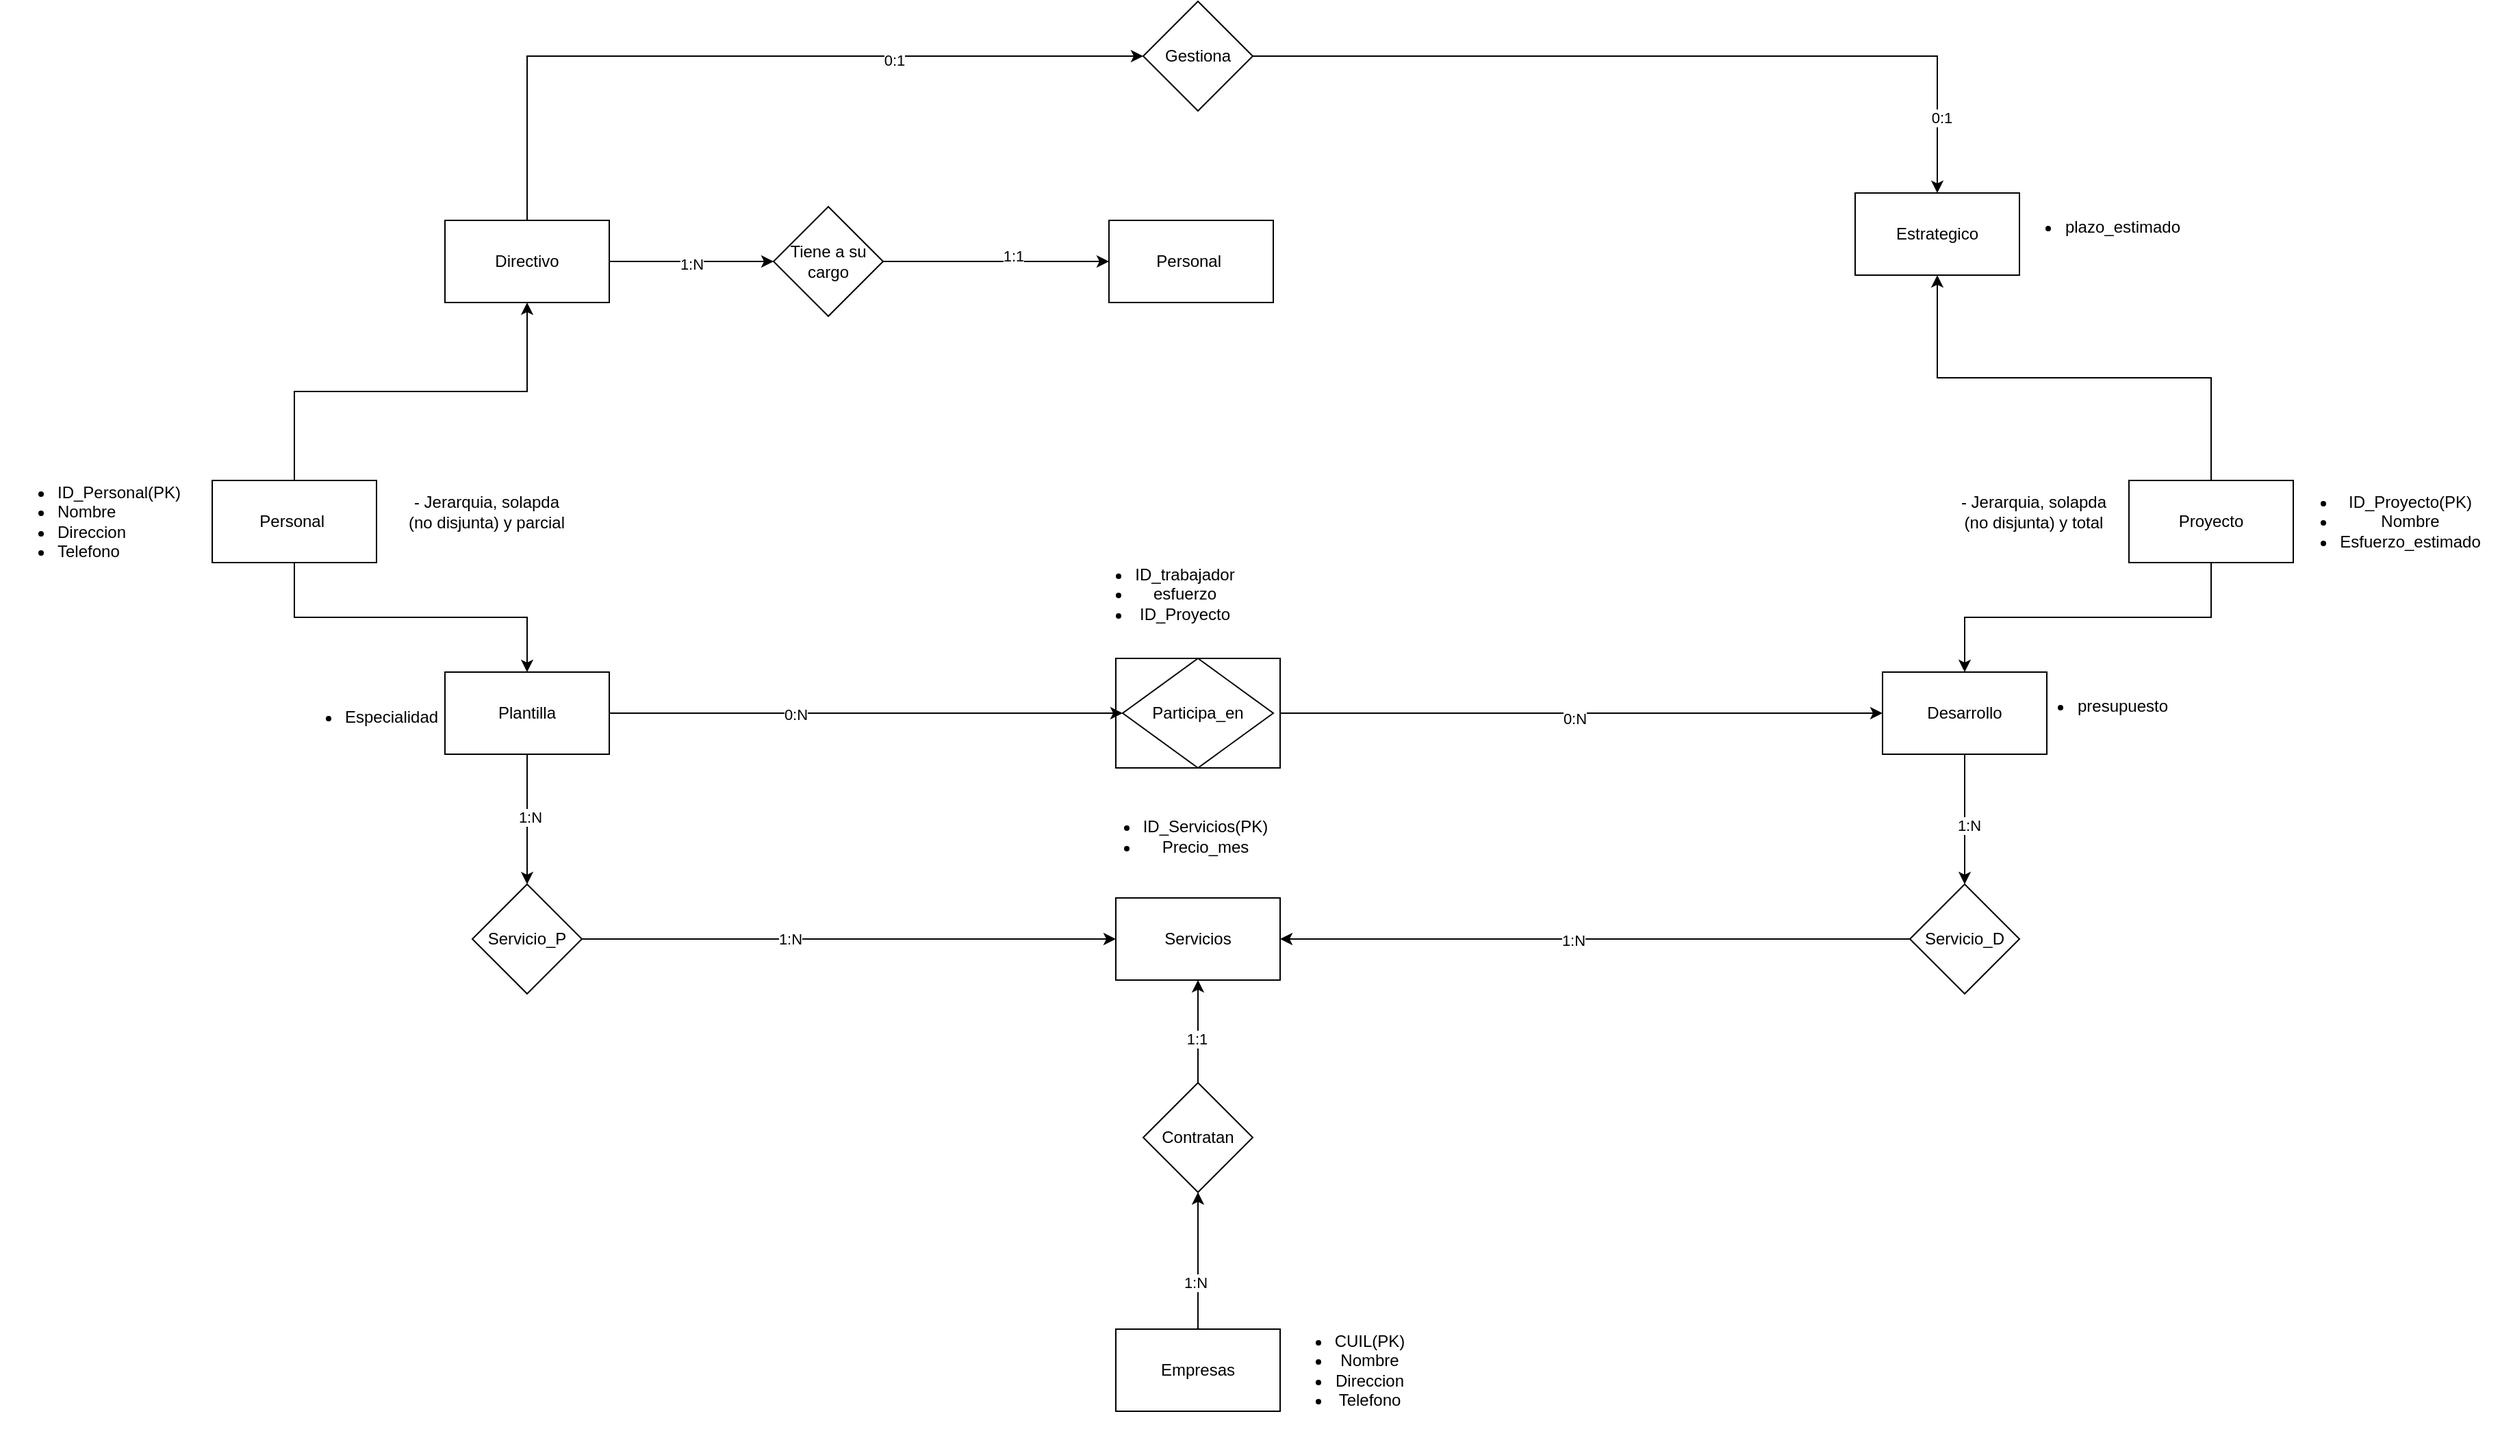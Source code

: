<mxfile version="27.2.0">
  <diagram name="Página-1" id="fAKa5wEhksW1KPNqO4qL">
    <mxGraphModel dx="3318" dy="2520" grid="1" gridSize="10" guides="1" tooltips="1" connect="1" arrows="1" fold="1" page="1" pageScale="1" pageWidth="827" pageHeight="1169" math="0" shadow="0">
      <root>
        <mxCell id="0" />
        <mxCell id="1" parent="0" />
        <mxCell id="CAV7gjcMgvDfOAJaHkwh-51" value="" style="rounded=0;whiteSpace=wrap;html=1;" vertex="1" parent="1">
          <mxGeometry x="620" y="380" width="120" height="80" as="geometry" />
        </mxCell>
        <mxCell id="CAV7gjcMgvDfOAJaHkwh-5" value="" style="edgeStyle=orthogonalEdgeStyle;rounded=0;orthogonalLoop=1;jettySize=auto;html=1;exitX=0.5;exitY=0;exitDx=0;exitDy=0;" edge="1" parent="1" source="CAV7gjcMgvDfOAJaHkwh-1" target="CAV7gjcMgvDfOAJaHkwh-4">
          <mxGeometry relative="1" as="geometry" />
        </mxCell>
        <mxCell id="CAV7gjcMgvDfOAJaHkwh-7" value="" style="edgeStyle=orthogonalEdgeStyle;rounded=0;orthogonalLoop=1;jettySize=auto;html=1;exitX=0.5;exitY=1;exitDx=0;exitDy=0;" edge="1" parent="1" source="CAV7gjcMgvDfOAJaHkwh-1" target="CAV7gjcMgvDfOAJaHkwh-6">
          <mxGeometry relative="1" as="geometry" />
        </mxCell>
        <mxCell id="CAV7gjcMgvDfOAJaHkwh-1" value="Personal&amp;nbsp;" style="rounded=0;whiteSpace=wrap;html=1;" vertex="1" parent="1">
          <mxGeometry x="-40" y="250" width="120" height="60" as="geometry" />
        </mxCell>
        <mxCell id="CAV7gjcMgvDfOAJaHkwh-27" value="" style="edgeStyle=orthogonalEdgeStyle;rounded=0;orthogonalLoop=1;jettySize=auto;html=1;exitX=0.5;exitY=0;exitDx=0;exitDy=0;entryX=0.5;entryY=1;entryDx=0;entryDy=0;" edge="1" parent="1" source="CAV7gjcMgvDfOAJaHkwh-2" target="CAV7gjcMgvDfOAJaHkwh-26">
          <mxGeometry relative="1" as="geometry" />
        </mxCell>
        <mxCell id="CAV7gjcMgvDfOAJaHkwh-71" style="edgeStyle=orthogonalEdgeStyle;rounded=0;orthogonalLoop=1;jettySize=auto;html=1;entryX=0.5;entryY=0;entryDx=0;entryDy=0;exitX=0.5;exitY=1;exitDx=0;exitDy=0;" edge="1" parent="1" source="CAV7gjcMgvDfOAJaHkwh-2" target="CAV7gjcMgvDfOAJaHkwh-24">
          <mxGeometry relative="1" as="geometry" />
        </mxCell>
        <mxCell id="CAV7gjcMgvDfOAJaHkwh-2" value="Proyecto" style="rounded=0;whiteSpace=wrap;html=1;" vertex="1" parent="1">
          <mxGeometry x="1360" y="250" width="120" height="60" as="geometry" />
        </mxCell>
        <mxCell id="CAV7gjcMgvDfOAJaHkwh-3" value="Servicios" style="rounded=0;whiteSpace=wrap;html=1;" vertex="1" parent="1">
          <mxGeometry x="620" y="555" width="120" height="60" as="geometry" />
        </mxCell>
        <mxCell id="CAV7gjcMgvDfOAJaHkwh-9" value="" style="edgeStyle=orthogonalEdgeStyle;rounded=0;orthogonalLoop=1;jettySize=auto;html=1;" edge="1" parent="1" source="CAV7gjcMgvDfOAJaHkwh-4" target="CAV7gjcMgvDfOAJaHkwh-8">
          <mxGeometry relative="1" as="geometry" />
        </mxCell>
        <mxCell id="CAV7gjcMgvDfOAJaHkwh-72" value="1:N" style="edgeLabel;html=1;align=center;verticalAlign=middle;resizable=0;points=[];" vertex="1" connectable="0" parent="CAV7gjcMgvDfOAJaHkwh-9">
          <mxGeometry x="-0.006" y="-2" relative="1" as="geometry">
            <mxPoint as="offset" />
          </mxGeometry>
        </mxCell>
        <mxCell id="CAV7gjcMgvDfOAJaHkwh-70" style="edgeStyle=orthogonalEdgeStyle;rounded=0;orthogonalLoop=1;jettySize=auto;html=1;entryX=0;entryY=0.5;entryDx=0;entryDy=0;exitX=0.5;exitY=0;exitDx=0;exitDy=0;" edge="1" parent="1" source="CAV7gjcMgvDfOAJaHkwh-4" target="CAV7gjcMgvDfOAJaHkwh-41">
          <mxGeometry relative="1" as="geometry" />
        </mxCell>
        <mxCell id="CAV7gjcMgvDfOAJaHkwh-73" value="0:1" style="edgeLabel;html=1;align=center;verticalAlign=middle;resizable=0;points=[];" vertex="1" connectable="0" parent="CAV7gjcMgvDfOAJaHkwh-70">
          <mxGeometry x="0.362" y="-3" relative="1" as="geometry">
            <mxPoint as="offset" />
          </mxGeometry>
        </mxCell>
        <mxCell id="CAV7gjcMgvDfOAJaHkwh-4" value="Directivo" style="rounded=0;whiteSpace=wrap;html=1;" vertex="1" parent="1">
          <mxGeometry x="130" y="60" width="120" height="60" as="geometry" />
        </mxCell>
        <mxCell id="CAV7gjcMgvDfOAJaHkwh-49" value="" style="edgeStyle=orthogonalEdgeStyle;rounded=0;orthogonalLoop=1;jettySize=auto;html=1;" edge="1" parent="1" source="CAV7gjcMgvDfOAJaHkwh-6" target="CAV7gjcMgvDfOAJaHkwh-48">
          <mxGeometry relative="1" as="geometry" />
        </mxCell>
        <mxCell id="CAV7gjcMgvDfOAJaHkwh-75" value="0:N" style="edgeLabel;html=1;align=center;verticalAlign=middle;resizable=0;points=[];" vertex="1" connectable="0" parent="CAV7gjcMgvDfOAJaHkwh-49">
          <mxGeometry x="-0.275" y="-1" relative="1" as="geometry">
            <mxPoint as="offset" />
          </mxGeometry>
        </mxCell>
        <mxCell id="CAV7gjcMgvDfOAJaHkwh-60" value="" style="edgeStyle=orthogonalEdgeStyle;rounded=0;orthogonalLoop=1;jettySize=auto;html=1;exitX=0.5;exitY=1;exitDx=0;exitDy=0;" edge="1" parent="1" source="CAV7gjcMgvDfOAJaHkwh-6" target="CAV7gjcMgvDfOAJaHkwh-59">
          <mxGeometry relative="1" as="geometry" />
        </mxCell>
        <mxCell id="CAV7gjcMgvDfOAJaHkwh-80" value="1:N" style="edgeLabel;html=1;align=center;verticalAlign=middle;resizable=0;points=[];" vertex="1" connectable="0" parent="CAV7gjcMgvDfOAJaHkwh-60">
          <mxGeometry x="-0.035" y="2" relative="1" as="geometry">
            <mxPoint as="offset" />
          </mxGeometry>
        </mxCell>
        <mxCell id="CAV7gjcMgvDfOAJaHkwh-6" value="Plantilla" style="rounded=0;whiteSpace=wrap;html=1;" vertex="1" parent="1">
          <mxGeometry x="130" y="390" width="120" height="60" as="geometry" />
        </mxCell>
        <mxCell id="CAV7gjcMgvDfOAJaHkwh-8" value="Tiene a su cargo" style="rhombus;whiteSpace=wrap;html=1;rounded=0;" vertex="1" parent="1">
          <mxGeometry x="370" y="50" width="80" height="80" as="geometry" />
        </mxCell>
        <mxCell id="CAV7gjcMgvDfOAJaHkwh-11" value="Personal&amp;nbsp;" style="rounded=0;whiteSpace=wrap;html=1;" vertex="1" parent="1">
          <mxGeometry x="615" y="60" width="120" height="60" as="geometry" />
        </mxCell>
        <mxCell id="CAV7gjcMgvDfOAJaHkwh-16" style="edgeStyle=orthogonalEdgeStyle;rounded=0;orthogonalLoop=1;jettySize=auto;html=1;entryX=0;entryY=0.5;entryDx=0;entryDy=0;entryPerimeter=0;" edge="1" parent="1" source="CAV7gjcMgvDfOAJaHkwh-8" target="CAV7gjcMgvDfOAJaHkwh-11">
          <mxGeometry relative="1" as="geometry">
            <mxPoint x="560" y="90" as="targetPoint" />
          </mxGeometry>
        </mxCell>
        <mxCell id="CAV7gjcMgvDfOAJaHkwh-45" value="1:1" style="edgeLabel;html=1;align=center;verticalAlign=middle;resizable=0;points=[];" vertex="1" connectable="0" parent="CAV7gjcMgvDfOAJaHkwh-16">
          <mxGeometry x="0.2" y="4" relative="1" as="geometry">
            <mxPoint x="-4" as="offset" />
          </mxGeometry>
        </mxCell>
        <mxCell id="CAV7gjcMgvDfOAJaHkwh-93" style="edgeStyle=orthogonalEdgeStyle;rounded=0;orthogonalLoop=1;jettySize=auto;html=1;entryX=0.5;entryY=1;entryDx=0;entryDy=0;" edge="1" parent="1" source="CAV7gjcMgvDfOAJaHkwh-17" target="CAV7gjcMgvDfOAJaHkwh-52">
          <mxGeometry relative="1" as="geometry" />
        </mxCell>
        <mxCell id="CAV7gjcMgvDfOAJaHkwh-95" value="1:N" style="edgeLabel;html=1;align=center;verticalAlign=middle;resizable=0;points=[];" vertex="1" connectable="0" parent="CAV7gjcMgvDfOAJaHkwh-93">
          <mxGeometry x="-0.32" y="2" relative="1" as="geometry">
            <mxPoint as="offset" />
          </mxGeometry>
        </mxCell>
        <mxCell id="CAV7gjcMgvDfOAJaHkwh-17" value="Empresas" style="rounded=0;whiteSpace=wrap;html=1;" vertex="1" parent="1">
          <mxGeometry x="620" y="870" width="120" height="60" as="geometry" />
        </mxCell>
        <mxCell id="CAV7gjcMgvDfOAJaHkwh-63" value="" style="edgeStyle=orthogonalEdgeStyle;rounded=0;orthogonalLoop=1;jettySize=auto;html=1;exitX=0.5;exitY=1;exitDx=0;exitDy=0;" edge="1" parent="1" source="CAV7gjcMgvDfOAJaHkwh-24" target="CAV7gjcMgvDfOAJaHkwh-62">
          <mxGeometry relative="1" as="geometry" />
        </mxCell>
        <mxCell id="CAV7gjcMgvDfOAJaHkwh-82" value="1:N" style="edgeLabel;html=1;align=center;verticalAlign=middle;resizable=0;points=[];" vertex="1" connectable="0" parent="CAV7gjcMgvDfOAJaHkwh-63">
          <mxGeometry x="0.086" y="3" relative="1" as="geometry">
            <mxPoint as="offset" />
          </mxGeometry>
        </mxCell>
        <mxCell id="CAV7gjcMgvDfOAJaHkwh-24" value="Desarrollo" style="whiteSpace=wrap;html=1;rounded=0;" vertex="1" parent="1">
          <mxGeometry x="1180" y="390" width="120" height="60" as="geometry" />
        </mxCell>
        <mxCell id="CAV7gjcMgvDfOAJaHkwh-26" value="Estrategico" style="rounded=0;whiteSpace=wrap;html=1;" vertex="1" parent="1">
          <mxGeometry x="1160" y="40" width="120" height="60" as="geometry" />
        </mxCell>
        <mxCell id="CAV7gjcMgvDfOAJaHkwh-44" style="edgeStyle=orthogonalEdgeStyle;rounded=0;orthogonalLoop=1;jettySize=auto;html=1;entryX=0.5;entryY=0;entryDx=0;entryDy=0;" edge="1" parent="1" source="CAV7gjcMgvDfOAJaHkwh-41" target="CAV7gjcMgvDfOAJaHkwh-26">
          <mxGeometry relative="1" as="geometry" />
        </mxCell>
        <mxCell id="CAV7gjcMgvDfOAJaHkwh-74" value="0:1" style="edgeLabel;html=1;align=center;verticalAlign=middle;resizable=0;points=[];" vertex="1" connectable="0" parent="CAV7gjcMgvDfOAJaHkwh-44">
          <mxGeometry x="0.815" y="3" relative="1" as="geometry">
            <mxPoint as="offset" />
          </mxGeometry>
        </mxCell>
        <mxCell id="CAV7gjcMgvDfOAJaHkwh-41" value="Gestiona" style="rhombus;whiteSpace=wrap;html=1;rounded=0;" vertex="1" parent="1">
          <mxGeometry x="640" y="-100" width="80" height="80" as="geometry" />
        </mxCell>
        <mxCell id="CAV7gjcMgvDfOAJaHkwh-50" style="edgeStyle=orthogonalEdgeStyle;rounded=0;orthogonalLoop=1;jettySize=auto;html=1;entryX=0;entryY=0.5;entryDx=0;entryDy=0;exitX=1;exitY=0.5;exitDx=0;exitDy=0;" edge="1" parent="1" source="CAV7gjcMgvDfOAJaHkwh-51" target="CAV7gjcMgvDfOAJaHkwh-24">
          <mxGeometry relative="1" as="geometry" />
        </mxCell>
        <mxCell id="CAV7gjcMgvDfOAJaHkwh-76" value="0:N" style="edgeLabel;html=1;align=center;verticalAlign=middle;resizable=0;points=[];" vertex="1" connectable="0" parent="CAV7gjcMgvDfOAJaHkwh-50">
          <mxGeometry x="-0.025" y="-4" relative="1" as="geometry">
            <mxPoint as="offset" />
          </mxGeometry>
        </mxCell>
        <mxCell id="CAV7gjcMgvDfOAJaHkwh-48" value="Participa_en" style="rhombus;whiteSpace=wrap;html=1;rounded=0;" vertex="1" parent="1">
          <mxGeometry x="625" y="380" width="110" height="80" as="geometry" />
        </mxCell>
        <mxCell id="CAV7gjcMgvDfOAJaHkwh-94" style="edgeStyle=orthogonalEdgeStyle;rounded=0;orthogonalLoop=1;jettySize=auto;html=1;entryX=0.5;entryY=1;entryDx=0;entryDy=0;" edge="1" parent="1" source="CAV7gjcMgvDfOAJaHkwh-52" target="CAV7gjcMgvDfOAJaHkwh-3">
          <mxGeometry relative="1" as="geometry" />
        </mxCell>
        <mxCell id="CAV7gjcMgvDfOAJaHkwh-96" value="1:1" style="edgeLabel;html=1;align=center;verticalAlign=middle;resizable=0;points=[];" vertex="1" connectable="0" parent="CAV7gjcMgvDfOAJaHkwh-94">
          <mxGeometry x="-0.147" y="1" relative="1" as="geometry">
            <mxPoint as="offset" />
          </mxGeometry>
        </mxCell>
        <mxCell id="CAV7gjcMgvDfOAJaHkwh-52" value="Contratan" style="rhombus;whiteSpace=wrap;html=1;rounded=0;" vertex="1" parent="1">
          <mxGeometry x="640" y="690" width="80" height="80" as="geometry" />
        </mxCell>
        <mxCell id="CAV7gjcMgvDfOAJaHkwh-61" style="edgeStyle=orthogonalEdgeStyle;rounded=0;orthogonalLoop=1;jettySize=auto;html=1;entryX=0;entryY=0.5;entryDx=0;entryDy=0;" edge="1" parent="1" source="CAV7gjcMgvDfOAJaHkwh-59" target="CAV7gjcMgvDfOAJaHkwh-3">
          <mxGeometry relative="1" as="geometry">
            <mxPoint x="630" y="570" as="targetPoint" />
          </mxGeometry>
        </mxCell>
        <mxCell id="CAV7gjcMgvDfOAJaHkwh-79" value="1:N" style="edgeLabel;html=1;align=center;verticalAlign=middle;resizable=0;points=[];" vertex="1" connectable="0" parent="CAV7gjcMgvDfOAJaHkwh-61">
          <mxGeometry x="-0.22" relative="1" as="geometry">
            <mxPoint as="offset" />
          </mxGeometry>
        </mxCell>
        <mxCell id="CAV7gjcMgvDfOAJaHkwh-59" value="Servicio_P" style="rhombus;whiteSpace=wrap;html=1;rounded=0;" vertex="1" parent="1">
          <mxGeometry x="150" y="545" width="80" height="80" as="geometry" />
        </mxCell>
        <mxCell id="CAV7gjcMgvDfOAJaHkwh-62" value="Servicio_D" style="rhombus;whiteSpace=wrap;html=1;rounded=0;" vertex="1" parent="1">
          <mxGeometry x="1200" y="545" width="80" height="80" as="geometry" />
        </mxCell>
        <mxCell id="CAV7gjcMgvDfOAJaHkwh-65" style="edgeStyle=orthogonalEdgeStyle;rounded=0;orthogonalLoop=1;jettySize=auto;html=1;" edge="1" parent="1" source="CAV7gjcMgvDfOAJaHkwh-62" target="CAV7gjcMgvDfOAJaHkwh-3">
          <mxGeometry relative="1" as="geometry">
            <mxPoint x="751" y="585" as="targetPoint" />
          </mxGeometry>
        </mxCell>
        <mxCell id="CAV7gjcMgvDfOAJaHkwh-81" value="1:N" style="edgeLabel;html=1;align=center;verticalAlign=middle;resizable=0;points=[];" vertex="1" connectable="0" parent="CAV7gjcMgvDfOAJaHkwh-65">
          <mxGeometry x="0.072" y="1" relative="1" as="geometry">
            <mxPoint as="offset" />
          </mxGeometry>
        </mxCell>
        <mxCell id="CAV7gjcMgvDfOAJaHkwh-83" value="- Jerarquia, solapda&lt;div&gt;(no disjunta) y total&lt;/div&gt;" style="text;html=1;align=center;verticalAlign=middle;resizable=0;points=[];autosize=1;strokeColor=none;fillColor=none;" vertex="1" parent="1">
          <mxGeometry x="1225" y="253" width="130" height="40" as="geometry" />
        </mxCell>
        <mxCell id="CAV7gjcMgvDfOAJaHkwh-84" value="- Jerarquia, solapda&lt;div&gt;(no disjunta) y parcial&lt;/div&gt;" style="text;html=1;align=center;verticalAlign=middle;resizable=0;points=[];autosize=1;strokeColor=none;fillColor=none;" vertex="1" parent="1">
          <mxGeometry x="90" y="253" width="140" height="40" as="geometry" />
        </mxCell>
        <mxCell id="CAV7gjcMgvDfOAJaHkwh-85" value="&lt;ul&gt;&lt;li&gt;ID_Personal(PK)&lt;/li&gt;&lt;li style=&quot;&quot;&gt;Nombre&amp;nbsp;&lt;/li&gt;&lt;li&gt;Direccion&amp;nbsp;&lt;/li&gt;&lt;li&gt;Telefono&lt;/li&gt;&lt;/ul&gt;" style="text;html=1;align=left;verticalAlign=middle;resizable=0;points=[];autosize=1;strokeColor=none;fillColor=none;" vertex="1" parent="1">
          <mxGeometry x="-195" y="230" width="150" height="100" as="geometry" />
        </mxCell>
        <mxCell id="CAV7gjcMgvDfOAJaHkwh-86" value="&lt;ul&gt;&lt;li&gt;Especialidad&lt;/li&gt;&lt;/ul&gt;" style="text;html=1;align=left;verticalAlign=middle;resizable=0;points=[];autosize=1;strokeColor=none;fillColor=none;" vertex="1" parent="1">
          <mxGeometry x="15" y="398" width="130" height="50" as="geometry" />
        </mxCell>
        <mxCell id="CAV7gjcMgvDfOAJaHkwh-87" value="&lt;ul&gt;&lt;li&gt;ID_Proyecto(PK)&lt;/li&gt;&lt;li&gt;Nombre&lt;/li&gt;&lt;li&gt;Esfuerzo_estimado&lt;/li&gt;&lt;/ul&gt;" style="text;html=1;align=center;verticalAlign=middle;resizable=0;points=[];autosize=1;strokeColor=none;fillColor=none;" vertex="1" parent="1">
          <mxGeometry x="1460" y="240" width="170" height="80" as="geometry" />
        </mxCell>
        <mxCell id="CAV7gjcMgvDfOAJaHkwh-88" value="&lt;ul&gt;&lt;li&gt;CUIL(PK)&lt;/li&gt;&lt;li&gt;Nombre&lt;/li&gt;&lt;li&gt;Direccion&lt;/li&gt;&lt;li&gt;Telefono&lt;/li&gt;&lt;/ul&gt;" style="text;html=1;align=center;verticalAlign=middle;resizable=0;points=[];autosize=1;strokeColor=none;fillColor=none;" vertex="1" parent="1">
          <mxGeometry x="730" y="850" width="110" height="100" as="geometry" />
        </mxCell>
        <mxCell id="CAV7gjcMgvDfOAJaHkwh-89" value="&lt;div&gt;&lt;ul&gt;&lt;li&gt;plazo_estimado&lt;/li&gt;&lt;/ul&gt;&lt;/div&gt;" style="text;html=1;align=center;verticalAlign=middle;resizable=0;points=[];autosize=1;strokeColor=none;fillColor=none;" vertex="1" parent="1">
          <mxGeometry x="1260" y="40" width="150" height="50" as="geometry" />
        </mxCell>
        <mxCell id="CAV7gjcMgvDfOAJaHkwh-90" value="&lt;ul&gt;&lt;li&gt;presupuesto&lt;/li&gt;&lt;/ul&gt;" style="text;html=1;align=center;verticalAlign=middle;resizable=0;points=[];autosize=1;strokeColor=none;fillColor=none;" vertex="1" parent="1">
          <mxGeometry x="1270" y="390" width="130" height="50" as="geometry" />
        </mxCell>
        <mxCell id="CAV7gjcMgvDfOAJaHkwh-91" value="&lt;ul&gt;&lt;li&gt;ID_trabajador&lt;/li&gt;&lt;li&gt;esfuerzo&lt;/li&gt;&lt;li&gt;ID_Proyecto&lt;/li&gt;&lt;/ul&gt;" style="text;html=1;align=center;verticalAlign=middle;resizable=0;points=[];autosize=1;strokeColor=none;fillColor=none;" vertex="1" parent="1">
          <mxGeometry x="580" y="293" width="140" height="80" as="geometry" />
        </mxCell>
        <mxCell id="CAV7gjcMgvDfOAJaHkwh-92" value="&lt;ul&gt;&lt;li&gt;ID_Servicios(PK)&lt;/li&gt;&lt;li&gt;Precio_mes&lt;/li&gt;&lt;/ul&gt;" style="text;html=1;align=center;verticalAlign=middle;resizable=0;points=[];autosize=1;strokeColor=none;fillColor=none;" vertex="1" parent="1">
          <mxGeometry x="590" y="475" width="150" height="70" as="geometry" />
        </mxCell>
      </root>
    </mxGraphModel>
  </diagram>
</mxfile>
